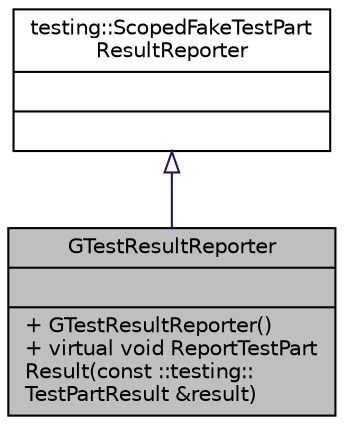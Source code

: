 digraph "GTestResultReporter"
{
 // LATEX_PDF_SIZE
  edge [fontname="Helvetica",fontsize="10",labelfontname="Helvetica",labelfontsize="10"];
  node [fontname="Helvetica",fontsize="10",shape=record];
  Node1 [label="{GTestResultReporter\n||+  GTestResultReporter()\l+ virtual void ReportTestPart\lResult(const ::testing::\lTestPartResult &result)\l}",height=0.2,width=0.4,color="black", fillcolor="grey75", style="filled", fontcolor="black",tooltip=" "];
  Node2 -> Node1 [dir="back",color="midnightblue",fontsize="10",style="solid",arrowtail="onormal",fontname="Helvetica"];
  Node2 [label="{testing::ScopedFakeTestPart\lResultReporter\n||}",height=0.2,width=0.4,color="black", fillcolor="white", style="filled",tooltip=" "];
}
